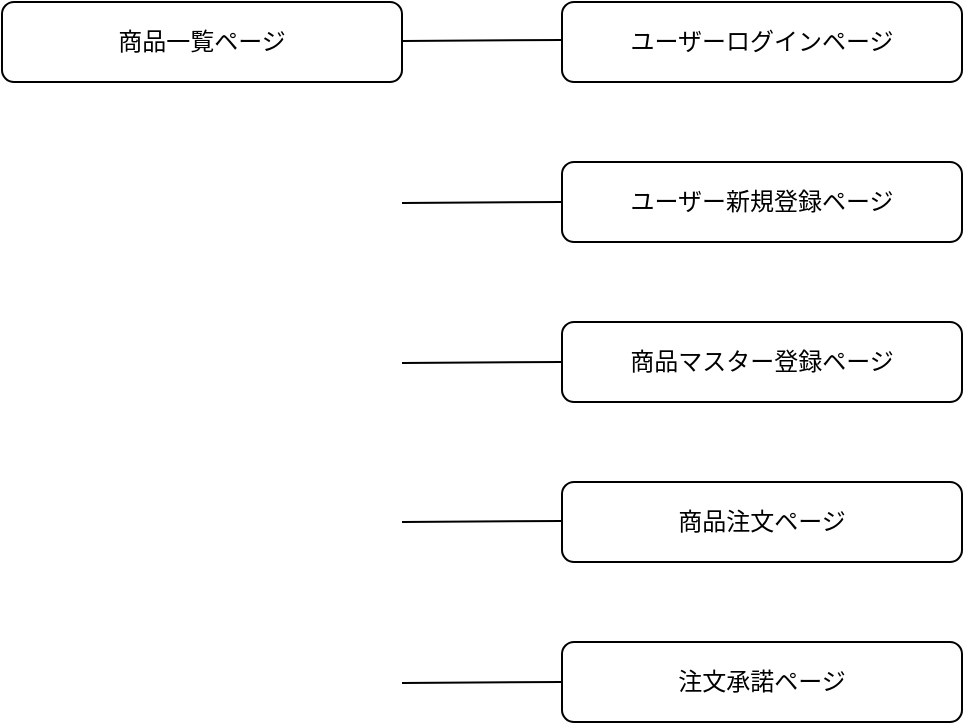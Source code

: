 <mxfile>
    <diagram id="Z3QmPyzi6e0E53q1PReP" name="ページ1">
        <mxGraphModel dx="889" dy="807" grid="1" gridSize="10" guides="1" tooltips="1" connect="1" arrows="1" fold="1" page="1" pageScale="1" pageWidth="827" pageHeight="1169" math="0" shadow="0">
            <root>
                <mxCell id="0"/>
                <mxCell id="1" parent="0"/>
                <mxCell id="2" value="商品一覧ページ" style="rounded=1;whiteSpace=wrap;html=1;" vertex="1" parent="1">
                    <mxGeometry x="40" y="100" width="200" height="40" as="geometry"/>
                </mxCell>
                <mxCell id="3" value="" style="endArrow=none;html=1;" edge="1" parent="1">
                    <mxGeometry width="50" height="50" relative="1" as="geometry">
                        <mxPoint x="240" y="119.5" as="sourcePoint"/>
                        <mxPoint x="320" y="119" as="targetPoint"/>
                    </mxGeometry>
                </mxCell>
                <mxCell id="4" value="" style="endArrow=none;html=1;" edge="1" parent="1">
                    <mxGeometry width="50" height="50" relative="1" as="geometry">
                        <mxPoint x="240" y="200.5" as="sourcePoint"/>
                        <mxPoint x="320" y="200" as="targetPoint"/>
                    </mxGeometry>
                </mxCell>
                <mxCell id="5" value="" style="endArrow=none;html=1;" edge="1" parent="1">
                    <mxGeometry width="50" height="50" relative="1" as="geometry">
                        <mxPoint x="240" y="280.5" as="sourcePoint"/>
                        <mxPoint x="320" y="280" as="targetPoint"/>
                    </mxGeometry>
                </mxCell>
                <mxCell id="6" value="ユーザーログインページ" style="rounded=1;whiteSpace=wrap;html=1;" vertex="1" parent="1">
                    <mxGeometry x="320" y="100" width="200" height="40" as="geometry"/>
                </mxCell>
                <mxCell id="7" value="ユーザー新規登録ページ" style="rounded=1;whiteSpace=wrap;html=1;" vertex="1" parent="1">
                    <mxGeometry x="320" y="180" width="200" height="40" as="geometry"/>
                </mxCell>
                <mxCell id="8" value="商品マスター登録ページ" style="rounded=1;whiteSpace=wrap;html=1;" vertex="1" parent="1">
                    <mxGeometry x="320" y="260" width="200" height="40" as="geometry"/>
                </mxCell>
                <mxCell id="9" value="商品注文ページ" style="rounded=1;whiteSpace=wrap;html=1;" vertex="1" parent="1">
                    <mxGeometry x="320" y="340" width="200" height="40" as="geometry"/>
                </mxCell>
                <mxCell id="10" value="" style="endArrow=none;html=1;" edge="1" parent="1">
                    <mxGeometry width="50" height="50" relative="1" as="geometry">
                        <mxPoint x="240" y="360" as="sourcePoint"/>
                        <mxPoint x="320" y="359.5" as="targetPoint"/>
                    </mxGeometry>
                </mxCell>
                <mxCell id="11" value="" style="endArrow=none;html=1;" edge="1" parent="1">
                    <mxGeometry width="50" height="50" relative="1" as="geometry">
                        <mxPoint x="240" y="440.5" as="sourcePoint"/>
                        <mxPoint x="320" y="440" as="targetPoint"/>
                    </mxGeometry>
                </mxCell>
                <mxCell id="12" value="注文承諾ページ" style="rounded=1;whiteSpace=wrap;html=1;" vertex="1" parent="1">
                    <mxGeometry x="320" y="420" width="200" height="40" as="geometry"/>
                </mxCell>
            </root>
        </mxGraphModel>
    </diagram>
</mxfile>